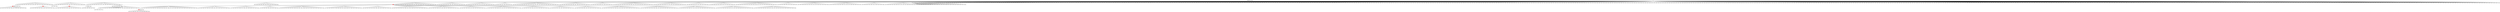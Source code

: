 digraph g {
	"50" -> "51";
	"51" [color=indianred1, style=filled, label="45"];
	"49" -> "50";
	"50" [label="20"];
	"47" -> "48";
	"48" [color=indianred1, style=filled, label="5"];
	"46" -> "47";
	"47" [label="16"];
	"35" -> "36";
	"36" [color=indianred1, style=filled, label="47"];
	"35" -> "37";
	"37" [label="41"];
	"34" -> "35";
	"35" [label="9"];
	"27" -> "28";
	"28" [label="13"];
	"15" -> "16";
	"16" [label="17"];
	"10" -> "11";
	"11" [color=indianred1, style=filled, label="50"];
	"9" -> "10";
	"10" [label="23"];
	"2" -> "3";
	"3" [label="6"];
	"2" -> "4";
	"4" [label="48"];
	"2" -> "5";
	"5" [label="22"];
	"2" -> "6";
	"6" [label="49"];
	"2" -> "7";
	"7" [label="18"];
	"2" -> "8";
	"8" [label="26"];
	"2" -> "9";
	"9" [label="50"];
	"2" -> "12";
	"12" [label="36"];
	"2" -> "13";
	"13" [label="4"];
	"2" -> "14";
	"14" [label="34"];
	"2" -> "15";
	"15" [label="27"];
	"2" -> "17";
	"17" [label="42"];
	"2" -> "18";
	"18" [label="10"];
	"2" -> "19";
	"19" [label="44"];
	"2" -> "20";
	"20" [label="7"];
	"2" -> "21";
	"21" [label="2"];
	"2" -> "22";
	"22" [label="39"];
	"2" -> "23";
	"23" [label="1"];
	"2" -> "24";
	"24" [label="3"];
	"2" -> "25";
	"25" [label="32"];
	"1" -> "2";
	"2" [color=indianred1, style=filled, label="46"];
	"0" -> "1";
	"1" [label="46"];
	"0" -> "26";
	"26" [label="33"];
	"0" -> "27";
	"27" [label="8"];
	"0" -> "29";
	"29" [label="14"];
	"0" -> "30";
	"30" [label="24"];
	"0" -> "31";
	"31" [label="25"];
	"0" -> "32";
	"32" [label="35"];
	"0" -> "33";
	"33" [label="29"];
	"0" -> "34";
	"34" [label="47"];
	"0" -> "38";
	"38" [label="38"];
	"0" -> "39";
	"39" [label="31"];
	"0" -> "40";
	"40" [label="21"];
	"0" -> "41";
	"41" [label="40"];
	"0" -> "42";
	"42" [label="15"];
	"0" -> "43";
	"43" [label="11"];
	"0" -> "44";
	"44" [label="43"];
	"0" -> "45";
	"45" [label="19"];
	"0" -> "46";
	"46" [label="5"];
	"0" -> "49";
	"49" [label="45"];
	"0" -> "52";
	"52" [label="28"];
	"0" -> "53";
	"53" [label="30"];
	"0" -> "54";
	"54" [label="37"];
	"0" -> "55";
	"55" [label="12"];
	"0" [label="germline"];
	"0" -> "cell1";
	"cell1" [shape=box];
	"9" -> "cell2";
	"cell2" [shape=box];
	"5" -> "cell3";
	"cell3" [shape=box];
	"0" -> "cell4";
	"cell4" [shape=box];
	"0" -> "cell5";
	"cell5" [shape=box];
	"0" -> "cell6";
	"cell6" [shape=box];
	"1" -> "cell7";
	"cell7" [shape=box];
	"0" -> "cell8";
	"cell8" [shape=box];
	"0" -> "cell9";
	"cell9" [shape=box];
	"30" -> "cell10";
	"cell10" [shape=box];
	"0" -> "cell11";
	"cell11" [shape=box];
	"43" -> "cell12";
	"cell12" [shape=box];
	"0" -> "cell13";
	"cell13" [shape=box];
	"17" -> "cell14";
	"cell14" [shape=box];
	"0" -> "cell15";
	"cell15" [shape=box];
	"0" -> "cell16";
	"cell16" [shape=box];
	"7" -> "cell17";
	"cell17" [shape=box];
	"0" -> "cell18";
	"cell18" [shape=box];
	"0" -> "cell19";
	"cell19" [shape=box];
	"31" -> "cell20";
	"cell20" [shape=box];
	"23" -> "cell21";
	"cell21" [shape=box];
	"18" -> "cell22";
	"cell22" [shape=box];
	"26" -> "cell23";
	"cell23" [shape=box];
	"0" -> "cell24";
	"cell24" [shape=box];
	"0" -> "cell25";
	"cell25" [shape=box];
	"0" -> "cell26";
	"cell26" [shape=box];
	"0" -> "cell27";
	"cell27" [shape=box];
	"0" -> "cell28";
	"cell28" [shape=box];
	"21" -> "cell29";
	"cell29" [shape=box];
	"18" -> "cell30";
	"cell30" [shape=box];
	"0" -> "cell31";
	"cell31" [shape=box];
	"0" -> "cell32";
	"cell32" [shape=box];
	"0" -> "cell33";
	"cell33" [shape=box];
	"43" -> "cell34";
	"cell34" [shape=box];
	"0" -> "cell35";
	"cell35" [shape=box];
	"0" -> "cell36";
	"cell36" [shape=box];
	"0" -> "cell37";
	"cell37" [shape=box];
	"14" -> "cell38";
	"cell38" [shape=box];
	"0" -> "cell39";
	"cell39" [shape=box];
	"0" -> "cell40";
	"cell40" [shape=box];
	"0" -> "cell41";
	"cell41" [shape=box];
	"0" -> "cell42";
	"cell42" [shape=box];
	"47" -> "cell43";
	"cell43" [shape=box];
	"0" -> "cell44";
	"cell44" [shape=box];
	"25" -> "cell45";
	"cell45" [shape=box];
	"0" -> "cell46";
	"cell46" [shape=box];
	"0" -> "cell47";
	"cell47" [shape=box];
	"0" -> "cell48";
	"cell48" [shape=box];
	"0" -> "cell49";
	"cell49" [shape=box];
	"23" -> "cell50";
	"cell50" [shape=box];
	"0" -> "cell51";
	"cell51" [shape=box];
	"18" -> "cell52";
	"cell52" [shape=box];
	"42" -> "cell53";
	"cell53" [shape=box];
	"19" -> "cell54";
	"cell54" [shape=box];
	"5" -> "cell55";
	"cell55" [shape=box];
	"0" -> "cell56";
	"cell56" [shape=box];
	"0" -> "cell57";
	"cell57" [shape=box];
	"0" -> "cell58";
	"cell58" [shape=box];
	"39" -> "cell59";
	"cell59" [shape=box];
	"6" -> "cell60";
	"cell60" [shape=box];
	"7" -> "cell61";
	"cell61" [shape=box];
	"0" -> "cell62";
	"cell62" [shape=box];
	"40" -> "cell63";
	"cell63" [shape=box];
	"45" -> "cell64";
	"cell64" [shape=box];
	"23" -> "cell65";
	"cell65" [shape=box];
	"12" -> "cell66";
	"cell66" [shape=box];
	"11" -> "cell67";
	"cell67" [shape=box];
	"49" -> "cell68";
	"cell68" [shape=box];
	"1" -> "cell69";
	"cell69" [shape=box];
	"0" -> "cell70";
	"cell70" [shape=box];
	"0" -> "cell71";
	"cell71" [shape=box];
	"45" -> "cell72";
	"cell72" [shape=box];
	"0" -> "cell73";
	"cell73" [shape=box];
	"9" -> "cell74";
	"cell74" [shape=box];
	"0" -> "cell75";
	"cell75" [shape=box];
	"18" -> "cell76";
	"cell76" [shape=box];
	"0" -> "cell77";
	"cell77" [shape=box];
	"26" -> "cell78";
	"cell78" [shape=box];
	"0" -> "cell79";
	"cell79" [shape=box];
	"0" -> "cell80";
	"cell80" [shape=box];
	"34" -> "cell81";
	"cell81" [shape=box];
	"0" -> "cell82";
	"cell82" [shape=box];
	"0" -> "cell83";
	"cell83" [shape=box];
	"22" -> "cell84";
	"cell84" [shape=box];
	"6" -> "cell85";
	"cell85" [shape=box];
	"13" -> "cell86";
	"cell86" [shape=box];
	"38" -> "cell87";
	"cell87" [shape=box];
	"0" -> "cell88";
	"cell88" [shape=box];
	"0" -> "cell89";
	"cell89" [shape=box];
	"12" -> "cell90";
	"cell90" [shape=box];
	"0" -> "cell91";
	"cell91" [shape=box];
	"0" -> "cell92";
	"cell92" [shape=box];
	"0" -> "cell93";
	"cell93" [shape=box];
	"42" -> "cell94";
	"cell94" [shape=box];
	"51" -> "cell95";
	"cell95" [shape=box];
	"0" -> "cell96";
	"cell96" [shape=box];
	"45" -> "cell97";
	"cell97" [shape=box];
	"0" -> "cell98";
	"cell98" [shape=box];
	"8" -> "cell99";
	"cell99" [shape=box];
	"24" -> "cell100";
	"cell100" [shape=box];
	"0" -> "cell101";
	"cell101" [shape=box];
	"0" -> "cell102";
	"cell102" [shape=box];
	"0" -> "cell103";
	"cell103" [shape=box];
	"0" -> "cell104";
	"cell104" [shape=box];
	"15" -> "cell105";
	"cell105" [shape=box];
	"0" -> "cell106";
	"cell106" [shape=box];
	"0" -> "cell107";
	"cell107" [shape=box];
	"19" -> "cell108";
	"cell108" [shape=box];
	"0" -> "cell109";
	"cell109" [shape=box];
	"33" -> "cell110";
	"cell110" [shape=box];
	"0" -> "cell111";
	"cell111" [shape=box];
	"0" -> "cell112";
	"cell112" [shape=box];
	"0" -> "cell113";
	"cell113" [shape=box];
	"22" -> "cell114";
	"cell114" [shape=box];
	"0" -> "cell115";
	"cell115" [shape=box];
	"19" -> "cell116";
	"cell116" [shape=box];
	"45" -> "cell117";
	"cell117" [shape=box];
	"0" -> "cell118";
	"cell118" [shape=box];
	"0" -> "cell119";
	"cell119" [shape=box];
	"27" -> "cell120";
	"cell120" [shape=box];
	"4" -> "cell121";
	"cell121" [shape=box];
	"0" -> "cell122";
	"cell122" [shape=box];
	"54" -> "cell123";
	"cell123" [shape=box];
	"31" -> "cell124";
	"cell124" [shape=box];
	"24" -> "cell125";
	"cell125" [shape=box];
	"45" -> "cell126";
	"cell126" [shape=box];
	"1" -> "cell127";
	"cell127" [shape=box];
	"31" -> "cell128";
	"cell128" [shape=box];
	"31" -> "cell129";
	"cell129" [shape=box];
	"39" -> "cell130";
	"cell130" [shape=box];
	"36" -> "cell131";
	"cell131" [shape=box];
	"0" -> "cell132";
	"cell132" [shape=box];
	"0" -> "cell133";
	"cell133" [shape=box];
	"0" -> "cell134";
	"cell134" [shape=box];
	"0" -> "cell135";
	"cell135" [shape=box];
	"1" -> "cell136";
	"cell136" [shape=box];
	"0" -> "cell137";
	"cell137" [shape=box];
	"42" -> "cell138";
	"cell138" [shape=box];
	"0" -> "cell139";
	"cell139" [shape=box];
	"12" -> "cell140";
	"cell140" [shape=box];
	"0" -> "cell141";
	"cell141" [shape=box];
	"0" -> "cell142";
	"cell142" [shape=box];
	"26" -> "cell143";
	"cell143" [shape=box];
	"0" -> "cell144";
	"cell144" [shape=box];
	"0" -> "cell145";
	"cell145" [shape=box];
	"0" -> "cell146";
	"cell146" [shape=box];
	"0" -> "cell147";
	"cell147" [shape=box];
	"0" -> "cell148";
	"cell148" [shape=box];
	"8" -> "cell149";
	"cell149" [shape=box];
	"21" -> "cell150";
	"cell150" [shape=box];
	"42" -> "cell151";
	"cell151" [shape=box];
	"0" -> "cell152";
	"cell152" [shape=box];
	"6" -> "cell153";
	"cell153" [shape=box];
	"33" -> "cell154";
	"cell154" [shape=box];
	"9" -> "cell155";
	"cell155" [shape=box];
	"22" -> "cell156";
	"cell156" [shape=box];
	"1" -> "cell157";
	"cell157" [shape=box];
	"27" -> "cell158";
	"cell158" [shape=box];
	"0" -> "cell159";
	"cell159" [shape=box];
	"18" -> "cell160";
	"cell160" [shape=box];
	"13" -> "cell161";
	"cell161" [shape=box];
	"0" -> "cell162";
	"cell162" [shape=box];
	"0" -> "cell163";
	"cell163" [shape=box];
	"0" -> "cell164";
	"cell164" [shape=box];
	"0" -> "cell165";
	"cell165" [shape=box];
	"0" -> "cell166";
	"cell166" [shape=box];
	"53" -> "cell167";
	"cell167" [shape=box];
	"54" -> "cell168";
	"cell168" [shape=box];
	"12" -> "cell169";
	"cell169" [shape=box];
	"0" -> "cell170";
	"cell170" [shape=box];
	"11" -> "cell171";
	"cell171" [shape=box];
	"0" -> "cell172";
	"cell172" [shape=box];
	"0" -> "cell173";
	"cell173" [shape=box];
	"0" -> "cell174";
	"cell174" [shape=box];
	"0" -> "cell175";
	"cell175" [shape=box];
	"24" -> "cell176";
	"cell176" [shape=box];
	"0" -> "cell177";
	"cell177" [shape=box];
	"41" -> "cell178";
	"cell178" [shape=box];
	"0" -> "cell179";
	"cell179" [shape=box];
	"0" -> "cell180";
	"cell180" [shape=box];
	"0" -> "cell181";
	"cell181" [shape=box];
	"42" -> "cell182";
	"cell182" [shape=box];
	"0" -> "cell183";
	"cell183" [shape=box];
	"54" -> "cell184";
	"cell184" [shape=box];
	"0" -> "cell185";
	"cell185" [shape=box];
	"0" -> "cell186";
	"cell186" [shape=box];
	"0" -> "cell187";
	"cell187" [shape=box];
	"0" -> "cell188";
	"cell188" [shape=box];
	"0" -> "cell189";
	"cell189" [shape=box];
	"4" -> "cell190";
	"cell190" [shape=box];
	"0" -> "cell191";
	"cell191" [shape=box];
	"9" -> "cell192";
	"cell192" [shape=box];
	"0" -> "cell193";
	"cell193" [shape=box];
	"4" -> "cell194";
	"cell194" [shape=box];
	"0" -> "cell195";
	"cell195" [shape=box];
	"51" -> "cell196";
	"cell196" [shape=box];
	"0" -> "cell197";
	"cell197" [shape=box];
	"17" -> "cell198";
	"cell198" [shape=box];
	"0" -> "cell199";
	"cell199" [shape=box];
	"0" -> "cell200";
	"cell200" [shape=box];
	"44" -> "cell201";
	"cell201" [shape=box];
	"0" -> "cell202";
	"cell202" [shape=box];
	"15" -> "cell203";
	"cell203" [shape=box];
	"0" -> "cell204";
	"cell204" [shape=box];
	"0" -> "cell205";
	"cell205" [shape=box];
	"24" -> "cell206";
	"cell206" [shape=box];
	"0" -> "cell207";
	"cell207" [shape=box];
	"0" -> "cell208";
	"cell208" [shape=box];
	"0" -> "cell209";
	"cell209" [shape=box];
	"0" -> "cell210";
	"cell210" [shape=box];
	"0" -> "cell211";
	"cell211" [shape=box];
	"21" -> "cell212";
	"cell212" [shape=box];
	"0" -> "cell213";
	"cell213" [shape=box];
	"8" -> "cell214";
	"cell214" [shape=box];
	"0" -> "cell215";
	"cell215" [shape=box];
	"51" -> "cell216";
	"cell216" [shape=box];
	"55" -> "cell217";
	"cell217" [shape=box];
	"21" -> "cell218";
	"cell218" [shape=box];
	"0" -> "cell219";
	"cell219" [shape=box];
	"9" -> "cell220";
	"cell220" [shape=box];
	"25" -> "cell221";
	"cell221" [shape=box];
	"0" -> "cell222";
	"cell222" [shape=box];
	"0" -> "cell223";
	"cell223" [shape=box];
	"0" -> "cell224";
	"cell224" [shape=box];
	"16" -> "cell225";
	"cell225" [shape=box];
	"0" -> "cell226";
	"cell226" [shape=box];
	"42" -> "cell227";
	"cell227" [shape=box];
	"12" -> "cell228";
	"cell228" [shape=box];
	"24" -> "cell229";
	"cell229" [shape=box];
	"17" -> "cell230";
	"cell230" [shape=box];
	"0" -> "cell231";
	"cell231" [shape=box];
	"54" -> "cell232";
	"cell232" [shape=box];
	"36" -> "cell233";
	"cell233" [shape=box];
	"0" -> "cell234";
	"cell234" [shape=box];
	"34" -> "cell235";
	"cell235" [shape=box];
	"9" -> "cell236";
	"cell236" [shape=box];
	"0" -> "cell237";
	"cell237" [shape=box];
	"0" -> "cell238";
	"cell238" [shape=box];
	"0" -> "cell239";
	"cell239" [shape=box];
	"0" -> "cell240";
	"cell240" [shape=box];
	"12" -> "cell241";
	"cell241" [shape=box];
	"0" -> "cell242";
	"cell242" [shape=box];
	"34" -> "cell243";
	"cell243" [shape=box];
	"19" -> "cell244";
	"cell244" [shape=box];
	"51" -> "cell245";
	"cell245" [shape=box];
	"21" -> "cell246";
	"cell246" [shape=box];
	"9" -> "cell247";
	"cell247" [shape=box];
	"0" -> "cell248";
	"cell248" [shape=box];
	"0" -> "cell249";
	"cell249" [shape=box];
	"26" -> "cell250";
	"cell250" [shape=box];
	"7" -> "cell251";
	"cell251" [shape=box];
	"34" -> "cell252";
	"cell252" [shape=box];
	"0" -> "cell253";
	"cell253" [shape=box];
	"0" -> "cell254";
	"cell254" [shape=box];
	"31" -> "cell255";
	"cell255" [shape=box];
	"0" -> "cell256";
	"cell256" [shape=box];
	"28" -> "cell257";
	"cell257" [shape=box];
	"7" -> "cell258";
	"cell258" [shape=box];
	"0" -> "cell259";
	"cell259" [shape=box];
	"24" -> "cell260";
	"cell260" [shape=box];
	"0" -> "cell261";
	"cell261" [shape=box];
	"0" -> "cell262";
	"cell262" [shape=box];
	"31" -> "cell263";
	"cell263" [shape=box];
	"0" -> "cell264";
	"cell264" [shape=box];
	"0" -> "cell265";
	"cell265" [shape=box];
	"0" -> "cell266";
	"cell266" [shape=box];
	"55" -> "cell267";
	"cell267" [shape=box];
	"38" -> "cell268";
	"cell268" [shape=box];
	"0" -> "cell269";
	"cell269" [shape=box];
	"0" -> "cell270";
	"cell270" [shape=box];
	"17" -> "cell271";
	"cell271" [shape=box];
	"4" -> "cell272";
	"cell272" [shape=box];
	"0" -> "cell273";
	"cell273" [shape=box];
	"0" -> "cell274";
	"cell274" [shape=box];
	"8" -> "cell275";
	"cell275" [shape=box];
	"0" -> "cell276";
	"cell276" [shape=box];
	"7" -> "cell277";
	"cell277" [shape=box];
	"38" -> "cell278";
	"cell278" [shape=box];
	"0" -> "cell279";
	"cell279" [shape=box];
	"0" -> "cell280";
	"cell280" [shape=box];
	"0" -> "cell281";
	"cell281" [shape=box];
	"0" -> "cell282";
	"cell282" [shape=box];
	"0" -> "cell283";
	"cell283" [shape=box];
	"29" -> "cell284";
	"cell284" [shape=box];
	"40" -> "cell285";
	"cell285" [shape=box];
	"0" -> "cell286";
	"cell286" [shape=box];
	"0" -> "cell287";
	"cell287" [shape=box];
	"48" -> "cell288";
	"cell288" [shape=box];
	"0" -> "cell289";
	"cell289" [shape=box];
	"0" -> "cell290";
	"cell290" [shape=box];
	"0" -> "cell291";
	"cell291" [shape=box];
	"19" -> "cell292";
	"cell292" [shape=box];
	"0" -> "cell293";
	"cell293" [shape=box];
	"0" -> "cell294";
	"cell294" [shape=box];
	"15" -> "cell295";
	"cell295" [shape=box];
	"0" -> "cell296";
	"cell296" [shape=box];
	"38" -> "cell297";
	"cell297" [shape=box];
	"7" -> "cell298";
	"cell298" [shape=box];
	"0" -> "cell299";
	"cell299" [shape=box];
	"53" -> "cell300";
	"cell300" [shape=box];
	"36" -> "cell301";
	"cell301" [shape=box];
	"35" -> "cell302";
	"cell302" [shape=box];
	"0" -> "cell303";
	"cell303" [shape=box];
	"39" -> "cell304";
	"cell304" [shape=box];
	"0" -> "cell305";
	"cell305" [shape=box];
	"0" -> "cell306";
	"cell306" [shape=box];
	"3" -> "cell307";
	"cell307" [shape=box];
	"0" -> "cell308";
	"cell308" [shape=box];
	"0" -> "cell309";
	"cell309" [shape=box];
	"0" -> "cell310";
	"cell310" [shape=box];
	"0" -> "cell311";
	"cell311" [shape=box];
	"0" -> "cell312";
	"cell312" [shape=box];
	"14" -> "cell313";
	"cell313" [shape=box];
	"15" -> "cell314";
	"cell314" [shape=box];
	"0" -> "cell315";
	"cell315" [shape=box];
	"43" -> "cell316";
	"cell316" [shape=box];
	"14" -> "cell317";
	"cell317" [shape=box];
	"0" -> "cell318";
	"cell318" [shape=box];
	"0" -> "cell319";
	"cell319" [shape=box];
	"38" -> "cell320";
	"cell320" [shape=box];
	"23" -> "cell321";
	"cell321" [shape=box];
	"0" -> "cell322";
	"cell322" [shape=box];
	"0" -> "cell323";
	"cell323" [shape=box];
	"30" -> "cell324";
	"cell324" [shape=box];
	"0" -> "cell325";
	"cell325" [shape=box];
	"0" -> "cell326";
	"cell326" [shape=box];
	"0" -> "cell327";
	"cell327" [shape=box];
	"0" -> "cell328";
	"cell328" [shape=box];
	"0" -> "cell329";
	"cell329" [shape=box];
	"0" -> "cell330";
	"cell330" [shape=box];
	"34" -> "cell331";
	"cell331" [shape=box];
	"0" -> "cell332";
	"cell332" [shape=box];
	"3" -> "cell333";
	"cell333" [shape=box];
	"0" -> "cell334";
	"cell334" [shape=box];
	"0" -> "cell335";
	"cell335" [shape=box];
	"1" -> "cell336";
	"cell336" [shape=box];
	"13" -> "cell337";
	"cell337" [shape=box];
	"0" -> "cell338";
	"cell338" [shape=box];
	"0" -> "cell339";
	"cell339" [shape=box];
	"0" -> "cell340";
	"cell340" [shape=box];
	"0" -> "cell341";
	"cell341" [shape=box];
	"0" -> "cell342";
	"cell342" [shape=box];
	"53" -> "cell343";
	"cell343" [shape=box];
	"0" -> "cell344";
	"cell344" [shape=box];
	"49" -> "cell345";
	"cell345" [shape=box];
	"0" -> "cell346";
	"cell346" [shape=box];
	"53" -> "cell347";
	"cell347" [shape=box];
	"0" -> "cell348";
	"cell348" [shape=box];
	"0" -> "cell349";
	"cell349" [shape=box];
	"0" -> "cell350";
	"cell350" [shape=box];
	"31" -> "cell351";
	"cell351" [shape=box];
	"0" -> "cell352";
	"cell352" [shape=box];
	"0" -> "cell353";
	"cell353" [shape=box];
	"0" -> "cell354";
	"cell354" [shape=box];
	"11" -> "cell355";
	"cell355" [shape=box];
	"9" -> "cell356";
	"cell356" [shape=box];
	"0" -> "cell357";
	"cell357" [shape=box];
	"0" -> "cell358";
	"cell358" [shape=box];
	"0" -> "cell359";
	"cell359" [shape=box];
	"25" -> "cell360";
	"cell360" [shape=box];
	"14" -> "cell361";
	"cell361" [shape=box];
	"0" -> "cell362";
	"cell362" [shape=box];
	"37" -> "cell363";
	"cell363" [shape=box];
	"49" -> "cell364";
	"cell364" [shape=box];
	"0" -> "cell365";
	"cell365" [shape=box];
	"29" -> "cell366";
	"cell366" [shape=box];
	"32" -> "cell367";
	"cell367" [shape=box];
	"7" -> "cell368";
	"cell368" [shape=box];
	"41" -> "cell369";
	"cell369" [shape=box];
	"28" -> "cell370";
	"cell370" [shape=box];
	"34" -> "cell371";
	"cell371" [shape=box];
	"6" -> "cell372";
	"cell372" [shape=box];
	"0" -> "cell373";
	"cell373" [shape=box];
	"0" -> "cell374";
	"cell374" [shape=box];
	"0" -> "cell375";
	"cell375" [shape=box];
	"0" -> "cell376";
	"cell376" [shape=box];
	"34" -> "cell377";
	"cell377" [shape=box];
	"48" -> "cell378";
	"cell378" [shape=box];
	"0" -> "cell379";
	"cell379" [shape=box];
	"41" -> "cell380";
	"cell380" [shape=box];
	"38" -> "cell381";
	"cell381" [shape=box];
	"0" -> "cell382";
	"cell382" [shape=box];
	"0" -> "cell383";
	"cell383" [shape=box];
	"0" -> "cell384";
	"cell384" [shape=box];
	"18" -> "cell385";
	"cell385" [shape=box];
	"0" -> "cell386";
	"cell386" [shape=box];
	"0" -> "cell387";
	"cell387" [shape=box];
	"0" -> "cell388";
	"cell388" [shape=box];
	"0" -> "cell389";
	"cell389" [shape=box];
	"0" -> "cell390";
	"cell390" [shape=box];
	"44" -> "cell391";
	"cell391" [shape=box];
	"0" -> "cell392";
	"cell392" [shape=box];
	"37" -> "cell393";
	"cell393" [shape=box];
	"0" -> "cell394";
	"cell394" [shape=box];
	"0" -> "cell395";
	"cell395" [shape=box];
	"0" -> "cell396";
	"cell396" [shape=box];
	"0" -> "cell397";
	"cell397" [shape=box];
	"0" -> "cell398";
	"cell398" [shape=box];
	"40" -> "cell399";
	"cell399" [shape=box];
	"7" -> "cell400";
	"cell400" [shape=box];
	"0" -> "cell401";
	"cell401" [shape=box];
	"0" -> "cell402";
	"cell402" [shape=box];
	"20" -> "cell403";
	"cell403" [shape=box];
	"0" -> "cell404";
	"cell404" [shape=box];
	"0" -> "cell405";
	"cell405" [shape=box];
	"0" -> "cell406";
	"cell406" [shape=box];
	"0" -> "cell407";
	"cell407" [shape=box];
	"15" -> "cell408";
	"cell408" [shape=box];
	"48" -> "cell409";
	"cell409" [shape=box];
	"0" -> "cell410";
	"cell410" [shape=box];
	"0" -> "cell411";
	"cell411" [shape=box];
	"15" -> "cell412";
	"cell412" [shape=box];
	"0" -> "cell413";
	"cell413" [shape=box];
	"13" -> "cell414";
	"cell414" [shape=box];
	"52" -> "cell415";
	"cell415" [shape=box];
	"18" -> "cell416";
	"cell416" [shape=box];
	"0" -> "cell417";
	"cell417" [shape=box];
	"0" -> "cell418";
	"cell418" [shape=box];
	"7" -> "cell419";
	"cell419" [shape=box];
	"0" -> "cell420";
	"cell420" [shape=box];
	"0" -> "cell421";
	"cell421" [shape=box];
	"29" -> "cell422";
	"cell422" [shape=box];
	"0" -> "cell423";
	"cell423" [shape=box];
	"42" -> "cell424";
	"cell424" [shape=box];
	"28" -> "cell425";
	"cell425" [shape=box];
	"0" -> "cell426";
	"cell426" [shape=box];
	"0" -> "cell427";
	"cell427" [shape=box];
	"34" -> "cell428";
	"cell428" [shape=box];
	"0" -> "cell429";
	"cell429" [shape=box];
	"20" -> "cell430";
	"cell430" [shape=box];
	"0" -> "cell431";
	"cell431" [shape=box];
	"1" -> "cell432";
	"cell432" [shape=box];
	"0" -> "cell433";
	"cell433" [shape=box];
	"0" -> "cell434";
	"cell434" [shape=box];
	"0" -> "cell435";
	"cell435" [shape=box];
	"9" -> "cell436";
	"cell436" [shape=box];
	"0" -> "cell437";
	"cell437" [shape=box];
	"26" -> "cell438";
	"cell438" [shape=box];
	"0" -> "cell439";
	"cell439" [shape=box];
	"0" -> "cell440";
	"cell440" [shape=box];
	"41" -> "cell441";
	"cell441" [shape=box];
	"0" -> "cell442";
	"cell442" [shape=box];
	"0" -> "cell443";
	"cell443" [shape=box];
	"0" -> "cell444";
	"cell444" [shape=box];
	"29" -> "cell445";
	"cell445" [shape=box];
	"47" -> "cell446";
	"cell446" [shape=box];
	"0" -> "cell447";
	"cell447" [shape=box];
	"0" -> "cell448";
	"cell448" [shape=box];
	"24" -> "cell449";
	"cell449" [shape=box];
	"32" -> "cell450";
	"cell450" [shape=box];
	"46" -> "cell451";
	"cell451" [shape=box];
	"0" -> "cell452";
	"cell452" [shape=box];
	"0" -> "cell453";
	"cell453" [shape=box];
	"0" -> "cell454";
	"cell454" [shape=box];
	"9" -> "cell455";
	"cell455" [shape=box];
	"30" -> "cell456";
	"cell456" [shape=box];
	"8" -> "cell457";
	"cell457" [shape=box];
	"0" -> "cell458";
	"cell458" [shape=box];
	"0" -> "cell459";
	"cell459" [shape=box];
	"0" -> "cell460";
	"cell460" [shape=box];
	"0" -> "cell461";
	"cell461" [shape=box];
	"42" -> "cell462";
	"cell462" [shape=box];
	"50" -> "cell463";
	"cell463" [shape=box];
	"20" -> "cell464";
	"cell464" [shape=box];
	"37" -> "cell465";
	"cell465" [shape=box];
	"36" -> "cell466";
	"cell466" [shape=box];
	"0" -> "cell467";
	"cell467" [shape=box];
	"0" -> "cell468";
	"cell468" [shape=box];
	"38" -> "cell469";
	"cell469" [shape=box];
	"0" -> "cell470";
	"cell470" [shape=box];
	"21" -> "cell471";
	"cell471" [shape=box];
	"0" -> "cell472";
	"cell472" [shape=box];
	"28" -> "cell473";
	"cell473" [shape=box];
	"33" -> "cell474";
	"cell474" [shape=box];
	"0" -> "cell475";
	"cell475" [shape=box];
	"0" -> "cell476";
	"cell476" [shape=box];
	"0" -> "cell477";
	"cell477" [shape=box];
	"36" -> "cell478";
	"cell478" [shape=box];
	"0" -> "cell479";
	"cell479" [shape=box];
	"0" -> "cell480";
	"cell480" [shape=box];
	"26" -> "cell481";
	"cell481" [shape=box];
	"0" -> "cell482";
	"cell482" [shape=box];
	"0" -> "cell483";
	"cell483" [shape=box];
	"31" -> "cell484";
	"cell484" [shape=box];
	"21" -> "cell485";
	"cell485" [shape=box];
	"0" -> "cell486";
	"cell486" [shape=box];
	"0" -> "cell487";
	"cell487" [shape=box];
	"0" -> "cell488";
	"cell488" [shape=box];
	"5" -> "cell489";
	"cell489" [shape=box];
	"0" -> "cell490";
	"cell490" [shape=box];
	"0" -> "cell491";
	"cell491" [shape=box];
	"0" -> "cell492";
	"cell492" [shape=box];
	"0" -> "cell493";
	"cell493" [shape=box];
	"15" -> "cell494";
	"cell494" [shape=box];
	"31" -> "cell495";
	"cell495" [shape=box];
	"0" -> "cell496";
	"cell496" [shape=box];
	"0" -> "cell497";
	"cell497" [shape=box];
	"9" -> "cell498";
	"cell498" [shape=box];
	"31" -> "cell499";
	"cell499" [shape=box];
	"10" -> "cell500";
	"cell500" [shape=box];
	"53" -> "cell501";
	"cell501" [shape=box];
	"37" -> "cell502";
	"cell502" [shape=box];
	"0" -> "cell503";
	"cell503" [shape=box];
	"14" -> "cell504";
	"cell504" [shape=box];
	"0" -> "cell505";
	"cell505" [shape=box];
	"0" -> "cell506";
	"cell506" [shape=box];
	"19" -> "cell507";
	"cell507" [shape=box];
	"0" -> "cell508";
	"cell508" [shape=box];
	"0" -> "cell509";
	"cell509" [shape=box];
	"0" -> "cell510";
	"cell510" [shape=box];
	"0" -> "cell511";
	"cell511" [shape=box];
	"0" -> "cell512";
	"cell512" [shape=box];
	"0" -> "cell513";
	"cell513" [shape=box];
	"22" -> "cell514";
	"cell514" [shape=box];
	"0" -> "cell515";
	"cell515" [shape=box];
	"0" -> "cell516";
	"cell516" [shape=box];
	"0" -> "cell517";
	"cell517" [shape=box];
	"0" -> "cell518";
	"cell518" [shape=box];
	"36" -> "cell519";
	"cell519" [shape=box];
	"0" -> "cell520";
	"cell520" [shape=box];
	"0" -> "cell521";
	"cell521" [shape=box];
	"22" -> "cell522";
	"cell522" [shape=box];
	"0" -> "cell523";
	"cell523" [shape=box];
	"55" -> "cell524";
	"cell524" [shape=box];
	"0" -> "cell525";
	"cell525" [shape=box];
	"40" -> "cell526";
	"cell526" [shape=box];
	"0" -> "cell527";
	"cell527" [shape=box];
	"48" -> "cell528";
	"cell528" [shape=box];
	"25" -> "cell529";
	"cell529" [shape=box];
	"53" -> "cell530";
	"cell530" [shape=box];
	"0" -> "cell531";
	"cell531" [shape=box];
	"0" -> "cell532";
	"cell532" [shape=box];
	"4" -> "cell533";
	"cell533" [shape=box];
	"0" -> "cell534";
	"cell534" [shape=box];
	"12" -> "cell535";
	"cell535" [shape=box];
	"0" -> "cell536";
	"cell536" [shape=box];
	"0" -> "cell537";
	"cell537" [shape=box];
	"5" -> "cell538";
	"cell538" [shape=box];
	"25" -> "cell539";
	"cell539" [shape=box];
	"0" -> "cell540";
	"cell540" [shape=box];
	"0" -> "cell541";
	"cell541" [shape=box];
	"0" -> "cell542";
	"cell542" [shape=box];
	"0" -> "cell543";
	"cell543" [shape=box];
	"51" -> "cell544";
	"cell544" [shape=box];
	"27" -> "cell545";
	"cell545" [shape=box];
	"0" -> "cell546";
	"cell546" [shape=box];
	"0" -> "cell547";
	"cell547" [shape=box];
	"3" -> "cell548";
	"cell548" [shape=box];
	"0" -> "cell549";
	"cell549" [shape=box];
	"0" -> "cell550";
	"cell550" [shape=box];
	"32" -> "cell551";
	"cell551" [shape=box];
	"46" -> "cell552";
	"cell552" [shape=box];
	"1" -> "cell553";
	"cell553" [shape=box];
	"42" -> "cell554";
	"cell554" [shape=box];
	"0" -> "cell555";
	"cell555" [shape=box];
	"44" -> "cell556";
	"cell556" [shape=box];
	"49" -> "cell557";
	"cell557" [shape=box];
	"0" -> "cell558";
	"cell558" [shape=box];
	"38" -> "cell559";
	"cell559" [shape=box];
	"0" -> "cell560";
	"cell560" [shape=box];
	"8" -> "cell561";
	"cell561" [shape=box];
	"15" -> "cell562";
	"cell562" [shape=box];
	"0" -> "cell563";
	"cell563" [shape=box];
	"42" -> "cell564";
	"cell564" [shape=box];
	"0" -> "cell565";
	"cell565" [shape=box];
	"15" -> "cell566";
	"cell566" [shape=box];
	"25" -> "cell567";
	"cell567" [shape=box];
	"0" -> "cell568";
	"cell568" [shape=box];
	"25" -> "cell569";
	"cell569" [shape=box];
	"0" -> "cell570";
	"cell570" [shape=box];
	"9" -> "cell571";
	"cell571" [shape=box];
	"0" -> "cell572";
	"cell572" [shape=box];
	"0" -> "cell573";
	"cell573" [shape=box];
	"53" -> "cell574";
	"cell574" [shape=box];
	"0" -> "cell575";
	"cell575" [shape=box];
	"31" -> "cell576";
	"cell576" [shape=box];
	"15" -> "cell577";
	"cell577" [shape=box];
	"26" -> "cell578";
	"cell578" [shape=box];
	"14" -> "cell579";
	"cell579" [shape=box];
	"20" -> "cell580";
	"cell580" [shape=box];
	"39" -> "cell581";
	"cell581" [shape=box];
	"0" -> "cell582";
	"cell582" [shape=box];
	"0" -> "cell583";
	"cell583" [shape=box];
	"54" -> "cell584";
	"cell584" [shape=box];
	"51" -> "cell585";
	"cell585" [shape=box];
	"0" -> "cell586";
	"cell586" [shape=box];
	"0" -> "cell587";
	"cell587" [shape=box];
	"0" -> "cell588";
	"cell588" [shape=box];
	"46" -> "cell589";
	"cell589" [shape=box];
	"0" -> "cell590";
	"cell590" [shape=box];
	"22" -> "cell591";
	"cell591" [shape=box];
	"0" -> "cell592";
	"cell592" [shape=box];
	"0" -> "cell593";
	"cell593" [shape=box];
	"33" -> "cell594";
	"cell594" [shape=box];
	"32" -> "cell595";
	"cell595" [shape=box];
	"29" -> "cell596";
	"cell596" [shape=box];
	"0" -> "cell597";
	"cell597" [shape=box];
	"32" -> "cell598";
	"cell598" [shape=box];
	"0" -> "cell599";
	"cell599" [shape=box];
	"38" -> "cell600";
	"cell600" [shape=box];
	"0" -> "cell601";
	"cell601" [shape=box];
	"10" -> "cell602";
	"cell602" [shape=box];
	"13" -> "cell603";
	"cell603" [shape=box];
	"0" -> "cell604";
	"cell604" [shape=box];
	"39" -> "cell605";
	"cell605" [shape=box];
	"0" -> "cell606";
	"cell606" [shape=box];
	"0" -> "cell607";
	"cell607" [shape=box];
	"1" -> "cell608";
	"cell608" [shape=box];
	"36" -> "cell609";
	"cell609" [shape=box];
	"15" -> "cell610";
	"cell610" [shape=box];
	"42" -> "cell611";
	"cell611" [shape=box];
	"49" -> "cell612";
	"cell612" [shape=box];
	"45" -> "cell613";
	"cell613" [shape=box];
	"0" -> "cell614";
	"cell614" [shape=box];
	"17" -> "cell615";
	"cell615" [shape=box];
	"0" -> "cell616";
	"cell616" [shape=box];
	"0" -> "cell617";
	"cell617" [shape=box];
	"0" -> "cell618";
	"cell618" [shape=box];
	"52" -> "cell619";
	"cell619" [shape=box];
	"31" -> "cell620";
	"cell620" [shape=box];
	"11" -> "cell621";
	"cell621" [shape=box];
	"23" -> "cell622";
	"cell622" [shape=box];
	"25" -> "cell623";
	"cell623" [shape=box];
	"21" -> "cell624";
	"cell624" [shape=box];
	"7" -> "cell625";
	"cell625" [shape=box];
	"0" -> "cell626";
	"cell626" [shape=box];
	"0" -> "cell627";
	"cell627" [shape=box];
	"0" -> "cell628";
	"cell628" [shape=box];
	"15" -> "cell629";
	"cell629" [shape=box];
	"0" -> "cell630";
	"cell630" [shape=box];
	"0" -> "cell631";
	"cell631" [shape=box];
	"0" -> "cell632";
	"cell632" [shape=box];
	"11" -> "cell633";
	"cell633" [shape=box];
	"0" -> "cell634";
	"cell634" [shape=box];
	"9" -> "cell635";
	"cell635" [shape=box];
	"45" -> "cell636";
	"cell636" [shape=box];
	"27" -> "cell637";
	"cell637" [shape=box];
	"0" -> "cell638";
	"cell638" [shape=box];
	"32" -> "cell639";
	"cell639" [shape=box];
	"44" -> "cell640";
	"cell640" [shape=box];
	"0" -> "cell641";
	"cell641" [shape=box];
	"0" -> "cell642";
	"cell642" [shape=box];
	"48" -> "cell643";
	"cell643" [shape=box];
	"29" -> "cell644";
	"cell644" [shape=box];
	"25" -> "cell645";
	"cell645" [shape=box];
	"26" -> "cell646";
	"cell646" [shape=box];
	"31" -> "cell647";
	"cell647" [shape=box];
	"0" -> "cell648";
	"cell648" [shape=box];
	"0" -> "cell649";
	"cell649" [shape=box];
	"23" -> "cell650";
	"cell650" [shape=box];
	"0" -> "cell651";
	"cell651" [shape=box];
	"0" -> "cell652";
	"cell652" [shape=box];
	"0" -> "cell653";
	"cell653" [shape=box];
	"0" -> "cell654";
	"cell654" [shape=box];
	"0" -> "cell655";
	"cell655" [shape=box];
	"32" -> "cell656";
	"cell656" [shape=box];
	"32" -> "cell657";
	"cell657" [shape=box];
	"0" -> "cell658";
	"cell658" [shape=box];
	"0" -> "cell659";
	"cell659" [shape=box];
	"0" -> "cell660";
	"cell660" [shape=box];
	"0" -> "cell661";
	"cell661" [shape=box];
	"0" -> "cell662";
	"cell662" [shape=box];
	"0" -> "cell663";
	"cell663" [shape=box];
	"7" -> "cell664";
	"cell664" [shape=box];
	"31" -> "cell665";
	"cell665" [shape=box];
	"15" -> "cell666";
	"cell666" [shape=box];
	"27" -> "cell667";
	"cell667" [shape=box];
	"43" -> "cell668";
	"cell668" [shape=box];
	"0" -> "cell669";
	"cell669" [shape=box];
	"0" -> "cell670";
	"cell670" [shape=box];
	"51" -> "cell671";
	"cell671" [shape=box];
	"41" -> "cell672";
	"cell672" [shape=box];
	"0" -> "cell673";
	"cell673" [shape=box];
	"1" -> "cell674";
	"cell674" [shape=box];
	"0" -> "cell675";
	"cell675" [shape=box];
	"0" -> "cell676";
	"cell676" [shape=box];
	"42" -> "cell677";
	"cell677" [shape=box];
	"6" -> "cell678";
	"cell678" [shape=box];
	"0" -> "cell679";
	"cell679" [shape=box];
	"19" -> "cell680";
	"cell680" [shape=box];
	"14" -> "cell681";
	"cell681" [shape=box];
	"22" -> "cell682";
	"cell682" [shape=box];
	"41" -> "cell683";
	"cell683" [shape=box];
	"0" -> "cell684";
	"cell684" [shape=box];
	"55" -> "cell685";
	"cell685" [shape=box];
	"39" -> "cell686";
	"cell686" [shape=box];
	"49" -> "cell687";
	"cell687" [shape=box];
	"5" -> "cell688";
	"cell688" [shape=box];
	"32" -> "cell689";
	"cell689" [shape=box];
	"0" -> "cell690";
	"cell690" [shape=box];
	"0" -> "cell691";
	"cell691" [shape=box];
	"41" -> "cell692";
	"cell692" [shape=box];
	"17" -> "cell693";
	"cell693" [shape=box];
	"0" -> "cell694";
	"cell694" [shape=box];
	"0" -> "cell695";
	"cell695" [shape=box];
	"22" -> "cell696";
	"cell696" [shape=box];
	"0" -> "cell697";
	"cell697" [shape=box];
	"20" -> "cell698";
	"cell698" [shape=box];
	"54" -> "cell699";
	"cell699" [shape=box];
	"0" -> "cell700";
	"cell700" [shape=box];
	"44" -> "cell701";
	"cell701" [shape=box];
	"0" -> "cell702";
	"cell702" [shape=box];
	"20" -> "cell703";
	"cell703" [shape=box];
	"0" -> "cell704";
	"cell704" [shape=box];
	"44" -> "cell705";
	"cell705" [shape=box];
	"31" -> "cell706";
	"cell706" [shape=box];
	"24" -> "cell707";
	"cell707" [shape=box];
	"0" -> "cell708";
	"cell708" [shape=box];
	"24" -> "cell709";
	"cell709" [shape=box];
	"0" -> "cell710";
	"cell710" [shape=box];
	"0" -> "cell711";
	"cell711" [shape=box];
	"0" -> "cell712";
	"cell712" [shape=box];
	"39" -> "cell713";
	"cell713" [shape=box];
	"4" -> "cell714";
	"cell714" [shape=box];
	"45" -> "cell715";
	"cell715" [shape=box];
	"40" -> "cell716";
	"cell716" [shape=box];
	"7" -> "cell717";
	"cell717" [shape=box];
	"0" -> "cell718";
	"cell718" [shape=box];
	"37" -> "cell719";
	"cell719" [shape=box];
	"0" -> "cell720";
	"cell720" [shape=box];
	"0" -> "cell721";
	"cell721" [shape=box];
	"30" -> "cell722";
	"cell722" [shape=box];
	"0" -> "cell723";
	"cell723" [shape=box];
	"41" -> "cell724";
	"cell724" [shape=box];
	"44" -> "cell725";
	"cell725" [shape=box];
	"38" -> "cell726";
	"cell726" [shape=box];
	"23" -> "cell727";
	"cell727" [shape=box];
	"40" -> "cell728";
	"cell728" [shape=box];
	"22" -> "cell729";
	"cell729" [shape=box];
	"12" -> "cell730";
	"cell730" [shape=box];
	"0" -> "cell731";
	"cell731" [shape=box];
	"0" -> "cell732";
	"cell732" [shape=box];
	"0" -> "cell733";
	"cell733" [shape=box];
	"17" -> "cell734";
	"cell734" [shape=box];
	"46" -> "cell735";
	"cell735" [shape=box];
	"0" -> "cell736";
	"cell736" [shape=box];
	"0" -> "cell737";
	"cell737" [shape=box];
	"6" -> "cell738";
	"cell738" [shape=box];
	"14" -> "cell739";
	"cell739" [shape=box];
	"0" -> "cell740";
	"cell740" [shape=box];
	"0" -> "cell741";
	"cell741" [shape=box];
	"46" -> "cell742";
	"cell742" [shape=box];
	"44" -> "cell743";
	"cell743" [shape=box];
	"23" -> "cell744";
	"cell744" [shape=box];
	"13" -> "cell745";
	"cell745" [shape=box];
	"0" -> "cell746";
	"cell746" [shape=box];
	"0" -> "cell747";
	"cell747" [shape=box];
	"38" -> "cell748";
	"cell748" [shape=box];
	"0" -> "cell749";
	"cell749" [shape=box];
	"17" -> "cell750";
	"cell750" [shape=box];
	"36" -> "cell751";
	"cell751" [shape=box];
	"53" -> "cell752";
	"cell752" [shape=box];
	"29" -> "cell753";
	"cell753" [shape=box];
	"39" -> "cell754";
	"cell754" [shape=box];
	"14" -> "cell755";
	"cell755" [shape=box];
	"0" -> "cell756";
	"cell756" [shape=box];
	"3" -> "cell757";
	"cell757" [shape=box];
	"53" -> "cell758";
	"cell758" [shape=box];
	"23" -> "cell759";
	"cell759" [shape=box];
	"0" -> "cell760";
	"cell760" [shape=box];
	"53" -> "cell761";
	"cell761" [shape=box];
	"0" -> "cell762";
	"cell762" [shape=box];
	"45" -> "cell763";
	"cell763" [shape=box];
	"29" -> "cell764";
	"cell764" [shape=box];
	"0" -> "cell765";
	"cell765" [shape=box];
	"0" -> "cell766";
	"cell766" [shape=box];
	"44" -> "cell767";
	"cell767" [shape=box];
	"0" -> "cell768";
	"cell768" [shape=box];
	"36" -> "cell769";
	"cell769" [shape=box];
	"45" -> "cell770";
	"cell770" [shape=box];
	"0" -> "cell771";
	"cell771" [shape=box];
	"9" -> "cell772";
	"cell772" [shape=box];
	"17" -> "cell773";
	"cell773" [shape=box];
	"17" -> "cell774";
	"cell774" [shape=box];
	"0" -> "cell775";
	"cell775" [shape=box];
	"0" -> "cell776";
	"cell776" [shape=box];
	"0" -> "cell777";
	"cell777" [shape=box];
	"42" -> "cell778";
	"cell778" [shape=box];
	"0" -> "cell779";
	"cell779" [shape=box];
	"24" -> "cell780";
	"cell780" [shape=box];
	"0" -> "cell781";
	"cell781" [shape=box];
	"46" -> "cell782";
	"cell782" [shape=box];
	"0" -> "cell783";
	"cell783" [shape=box];
	"0" -> "cell784";
	"cell784" [shape=box];
	"41" -> "cell785";
	"cell785" [shape=box];
	"0" -> "cell786";
	"cell786" [shape=box];
	"0" -> "cell787";
	"cell787" [shape=box];
	"39" -> "cell788";
	"cell788" [shape=box];
	"38" -> "cell789";
	"cell789" [shape=box];
	"11" -> "cell790";
	"cell790" [shape=box];
	"20" -> "cell791";
	"cell791" [shape=box];
	"25" -> "cell792";
	"cell792" [shape=box];
	"38" -> "cell793";
	"cell793" [shape=box];
	"0" -> "cell794";
	"cell794" [shape=box];
	"0" -> "cell795";
	"cell795" [shape=box];
	"0" -> "cell796";
	"cell796" [shape=box];
	"9" -> "cell797";
	"cell797" [shape=box];
	"0" -> "cell798";
	"cell798" [shape=box];
	"25" -> "cell799";
	"cell799" [shape=box];
	"17" -> "cell800";
	"cell800" [shape=box];
	"25" -> "cell801";
	"cell801" [shape=box];
	"42" -> "cell802";
	"cell802" [shape=box];
	"45" -> "cell803";
	"cell803" [shape=box];
	"3" -> "cell804";
	"cell804" [shape=box];
	"0" -> "cell805";
	"cell805" [shape=box];
	"0" -> "cell806";
	"cell806" [shape=box];
	"0" -> "cell807";
	"cell807" [shape=box];
	"36" -> "cell808";
	"cell808" [shape=box];
	"13" -> "cell809";
	"cell809" [shape=box];
	"11" -> "cell810";
	"cell810" [shape=box];
	"18" -> "cell811";
	"cell811" [shape=box];
	"0" -> "cell812";
	"cell812" [shape=box];
	"0" -> "cell813";
	"cell813" [shape=box];
	"25" -> "cell814";
	"cell814" [shape=box];
	"39" -> "cell815";
	"cell815" [shape=box];
	"32" -> "cell816";
	"cell816" [shape=box];
	"0" -> "cell817";
	"cell817" [shape=box];
	"0" -> "cell818";
	"cell818" [shape=box];
	"0" -> "cell819";
	"cell819" [shape=box];
	"0" -> "cell820";
	"cell820" [shape=box];
	"6" -> "cell821";
	"cell821" [shape=box];
	"49" -> "cell822";
	"cell822" [shape=box];
	"0" -> "cell823";
	"cell823" [shape=box];
	"0" -> "cell824";
	"cell824" [shape=box];
	"4" -> "cell825";
	"cell825" [shape=box];
	"0" -> "cell826";
	"cell826" [shape=box];
	"23" -> "cell827";
	"cell827" [shape=box];
	"0" -> "cell828";
	"cell828" [shape=box];
	"30" -> "cell829";
	"cell829" [shape=box];
	"0" -> "cell830";
	"cell830" [shape=box];
	"1" -> "cell831";
	"cell831" [shape=box];
	"30" -> "cell832";
	"cell832" [shape=box];
	"0" -> "cell833";
	"cell833" [shape=box];
	"0" -> "cell834";
	"cell834" [shape=box];
	"9" -> "cell835";
	"cell835" [shape=box];
	"24" -> "cell836";
	"cell836" [shape=box];
	"38" -> "cell837";
	"cell837" [shape=box];
	"19" -> "cell838";
	"cell838" [shape=box];
	"0" -> "cell839";
	"cell839" [shape=box];
	"7" -> "cell840";
	"cell840" [shape=box];
	"0" -> "cell841";
	"cell841" [shape=box];
	"0" -> "cell842";
	"cell842" [shape=box];
	"5" -> "cell843";
	"cell843" [shape=box];
	"27" -> "cell844";
	"cell844" [shape=box];
	"0" -> "cell845";
	"cell845" [shape=box];
	"32" -> "cell846";
	"cell846" [shape=box];
	"17" -> "cell847";
	"cell847" [shape=box];
	"0" -> "cell848";
	"cell848" [shape=box];
	"22" -> "cell849";
	"cell849" [shape=box];
	"6" -> "cell850";
	"cell850" [shape=box];
	"40" -> "cell851";
	"cell851" [shape=box];
	"0" -> "cell852";
	"cell852" [shape=box];
	"0" -> "cell853";
	"cell853" [shape=box];
	"0" -> "cell854";
	"cell854" [shape=box];
	"0" -> "cell855";
	"cell855" [shape=box];
	"0" -> "cell856";
	"cell856" [shape=box];
	"0" -> "cell857";
	"cell857" [shape=box];
	"13" -> "cell858";
	"cell858" [shape=box];
	"42" -> "cell859";
	"cell859" [shape=box];
	"8" -> "cell860";
	"cell860" [shape=box];
	"29" -> "cell861";
	"cell861" [shape=box];
	"0" -> "cell862";
	"cell862" [shape=box];
	"43" -> "cell863";
	"cell863" [shape=box];
	"0" -> "cell864";
	"cell864" [shape=box];
	"0" -> "cell865";
	"cell865" [shape=box];
	"0" -> "cell866";
	"cell866" [shape=box];
	"5" -> "cell867";
	"cell867" [shape=box];
	"0" -> "cell868";
	"cell868" [shape=box];
	"0" -> "cell869";
	"cell869" [shape=box];
	"23" -> "cell870";
	"cell870" [shape=box];
	"13" -> "cell871";
	"cell871" [shape=box];
	"0" -> "cell872";
	"cell872" [shape=box];
	"0" -> "cell873";
	"cell873" [shape=box];
	"4" -> "cell874";
	"cell874" [shape=box];
	"0" -> "cell875";
	"cell875" [shape=box];
	"0" -> "cell876";
	"cell876" [shape=box];
	"54" -> "cell877";
	"cell877" [shape=box];
	"1" -> "cell878";
	"cell878" [shape=box];
	"21" -> "cell879";
	"cell879" [shape=box];
	"42" -> "cell880";
	"cell880" [shape=box];
	"31" -> "cell881";
	"cell881" [shape=box];
	"31" -> "cell882";
	"cell882" [shape=box];
	"24" -> "cell883";
	"cell883" [shape=box];
	"0" -> "cell884";
	"cell884" [shape=box];
	"13" -> "cell885";
	"cell885" [shape=box];
	"0" -> "cell886";
	"cell886" [shape=box];
	"0" -> "cell887";
	"cell887" [shape=box];
	"34" -> "cell888";
	"cell888" [shape=box];
	"0" -> "cell889";
	"cell889" [shape=box];
	"0" -> "cell890";
	"cell890" [shape=box];
	"0" -> "cell891";
	"cell891" [shape=box];
	"0" -> "cell892";
	"cell892" [shape=box];
	"0" -> "cell893";
	"cell893" [shape=box];
	"0" -> "cell894";
	"cell894" [shape=box];
	"33" -> "cell895";
	"cell895" [shape=box];
	"39" -> "cell896";
	"cell896" [shape=box];
	"0" -> "cell897";
	"cell897" [shape=box];
	"0" -> "cell898";
	"cell898" [shape=box];
	"0" -> "cell899";
	"cell899" [shape=box];
	"0" -> "cell900";
	"cell900" [shape=box];
	"32" -> "cell901";
	"cell901" [shape=box];
	"48" -> "cell902";
	"cell902" [shape=box];
	"0" -> "cell903";
	"cell903" [shape=box];
	"13" -> "cell904";
	"cell904" [shape=box];
	"0" -> "cell905";
	"cell905" [shape=box];
	"4" -> "cell906";
	"cell906" [shape=box];
	"0" -> "cell907";
	"cell907" [shape=box];
	"0" -> "cell908";
	"cell908" [shape=box];
	"22" -> "cell909";
	"cell909" [shape=box];
	"0" -> "cell910";
	"cell910" [shape=box];
	"25" -> "cell911";
	"cell911" [shape=box];
	"31" -> "cell912";
	"cell912" [shape=box];
	"0" -> "cell913";
	"cell913" [shape=box];
	"41" -> "cell914";
	"cell914" [shape=box];
	"0" -> "cell915";
	"cell915" [shape=box];
	"0" -> "cell916";
	"cell916" [shape=box];
	"3" -> "cell917";
	"cell917" [shape=box];
	"0" -> "cell918";
	"cell918" [shape=box];
	"11" -> "cell919";
	"cell919" [shape=box];
	"11" -> "cell920";
	"cell920" [shape=box];
	"52" -> "cell921";
	"cell921" [shape=box];
	"20" -> "cell922";
	"cell922" [shape=box];
	"0" -> "cell923";
	"cell923" [shape=box];
	"18" -> "cell924";
	"cell924" [shape=box];
	"18" -> "cell925";
	"cell925" [shape=box];
	"15" -> "cell926";
	"cell926" [shape=box];
	"0" -> "cell927";
	"cell927" [shape=box];
	"0" -> "cell928";
	"cell928" [shape=box];
	"0" -> "cell929";
	"cell929" [shape=box];
	"0" -> "cell930";
	"cell930" [shape=box];
	"0" -> "cell931";
	"cell931" [shape=box];
	"0" -> "cell932";
	"cell932" [shape=box];
	"0" -> "cell933";
	"cell933" [shape=box];
	"49" -> "cell934";
	"cell934" [shape=box];
	"0" -> "cell935";
	"cell935" [shape=box];
	"0" -> "cell936";
	"cell936" [shape=box];
	"6" -> "cell937";
	"cell937" [shape=box];
	"26" -> "cell938";
	"cell938" [shape=box];
	"0" -> "cell939";
	"cell939" [shape=box];
	"0" -> "cell940";
	"cell940" [shape=box];
	"0" -> "cell941";
	"cell941" [shape=box];
	"30" -> "cell942";
	"cell942" [shape=box];
	"8" -> "cell943";
	"cell943" [shape=box];
	"0" -> "cell944";
	"cell944" [shape=box];
	"39" -> "cell945";
	"cell945" [shape=box];
	"22" -> "cell946";
	"cell946" [shape=box];
	"52" -> "cell947";
	"cell947" [shape=box];
	"53" -> "cell948";
	"cell948" [shape=box];
	"52" -> "cell949";
	"cell949" [shape=box];
	"4" -> "cell950";
	"cell950" [shape=box];
	"53" -> "cell951";
	"cell951" [shape=box];
	"0" -> "cell952";
	"cell952" [shape=box];
	"49" -> "cell953";
	"cell953" [shape=box];
	"0" -> "cell954";
	"cell954" [shape=box];
	"51" -> "cell955";
	"cell955" [shape=box];
	"23" -> "cell956";
	"cell956" [shape=box];
	"0" -> "cell957";
	"cell957" [shape=box];
	"0" -> "cell958";
	"cell958" [shape=box];
	"0" -> "cell959";
	"cell959" [shape=box];
	"34" -> "cell960";
	"cell960" [shape=box];
	"45" -> "cell961";
	"cell961" [shape=box];
	"0" -> "cell962";
	"cell962" [shape=box];
	"0" -> "cell963";
	"cell963" [shape=box];
	"0" -> "cell964";
	"cell964" [shape=box];
	"0" -> "cell965";
	"cell965" [shape=box];
	"0" -> "cell966";
	"cell966" [shape=box];
	"0" -> "cell967";
	"cell967" [shape=box];
	"17" -> "cell968";
	"cell968" [shape=box];
	"0" -> "cell969";
	"cell969" [shape=box];
	"0" -> "cell970";
	"cell970" [shape=box];
	"55" -> "cell971";
	"cell971" [shape=box];
	"0" -> "cell972";
	"cell972" [shape=box];
	"6" -> "cell973";
	"cell973" [shape=box];
	"44" -> "cell974";
	"cell974" [shape=box];
	"0" -> "cell975";
	"cell975" [shape=box];
	"0" -> "cell976";
	"cell976" [shape=box];
	"33" -> "cell977";
	"cell977" [shape=box];
	"0" -> "cell978";
	"cell978" [shape=box];
	"24" -> "cell979";
	"cell979" [shape=box];
	"0" -> "cell980";
	"cell980" [shape=box];
	"51" -> "cell981";
	"cell981" [shape=box];
	"42" -> "cell982";
	"cell982" [shape=box];
	"9" -> "cell983";
	"cell983" [shape=box];
	"0" -> "cell984";
	"cell984" [shape=box];
	"0" -> "cell985";
	"cell985" [shape=box];
	"22" -> "cell986";
	"cell986" [shape=box];
	"45" -> "cell987";
	"cell987" [shape=box];
	"0" -> "cell988";
	"cell988" [shape=box];
	"3" -> "cell989";
	"cell989" [shape=box];
	"0" -> "cell990";
	"cell990" [shape=box];
	"27" -> "cell991";
	"cell991" [shape=box];
	"21" -> "cell992";
	"cell992" [shape=box];
	"23" -> "cell993";
	"cell993" [shape=box];
	"0" -> "cell994";
	"cell994" [shape=box];
	"0" -> "cell995";
	"cell995" [shape=box];
	"34" -> "cell996";
	"cell996" [shape=box];
	"0" -> "cell997";
	"cell997" [shape=box];
	"0" -> "cell998";
	"cell998" [shape=box];
	"0" -> "cell999";
	"cell999" [shape=box];
	"0" -> "cell1000";
	"cell1000" [shape=box];
	"21" -> "cell1001";
	"cell1001" [shape=box];
	"0" -> "cell1002";
	"cell1002" [shape=box];
	"39" -> "cell1003";
	"cell1003" [shape=box];
	"48" -> "cell1004";
	"cell1004" [shape=box];
	"21" -> "cell1005";
	"cell1005" [shape=box];
	"0" -> "cell1006";
	"cell1006" [shape=box];
	"0" -> "cell1007";
	"cell1007" [shape=box];
	"51" -> "cell1008";
	"cell1008" [shape=box];
	"19" -> "cell1009";
	"cell1009" [shape=box];
	"12" -> "cell1010";
	"cell1010" [shape=box];
	"44" -> "cell1011";
	"cell1011" [shape=box];
	"0" -> "cell1012";
	"cell1012" [shape=box];
	"14" -> "cell1013";
	"cell1013" [shape=box];
	"0" -> "cell1014";
	"cell1014" [shape=box];
	"0" -> "cell1015";
	"cell1015" [shape=box];
	"13" -> "cell1016";
	"cell1016" [shape=box];
	"34" -> "cell1017";
	"cell1017" [shape=box];
	"22" -> "cell1018";
	"cell1018" [shape=box];
	"0" -> "cell1019";
	"cell1019" [shape=box];
	"33" -> "cell1020";
	"cell1020" [shape=box];
	"0" -> "cell1021";
	"cell1021" [shape=box];
	"4" -> "cell1022";
	"cell1022" [shape=box];
	"36" -> "cell1023";
	"cell1023" [shape=box];
	"0" -> "cell1024";
	"cell1024" [shape=box];
	"0" -> "cell1025";
	"cell1025" [shape=box];
	"34" -> "cell1026";
	"cell1026" [shape=box];
	"0" -> "cell1027";
	"cell1027" [shape=box];
	"0" -> "cell1028";
	"cell1028" [shape=box];
	"22" -> "cell1029";
	"cell1029" [shape=box];
	"0" -> "cell1030";
	"cell1030" [shape=box];
	"0" -> "cell1031";
	"cell1031" [shape=box];
	"0" -> "cell1032";
	"cell1032" [shape=box];
	"1" -> "cell1033";
	"cell1033" [shape=box];
	"6" -> "cell1034";
	"cell1034" [shape=box];
	"0" -> "cell1035";
	"cell1035" [shape=box];
	"41" -> "cell1036";
	"cell1036" [shape=box];
	"7" -> "cell1037";
	"cell1037" [shape=box];
	"0" -> "cell1038";
	"cell1038" [shape=box];
	"50" -> "cell1039";
	"cell1039" [shape=box];
	"53" -> "cell1040";
	"cell1040" [shape=box];
	"0" -> "cell1041";
	"cell1041" [shape=box];
	"0" -> "cell1042";
	"cell1042" [shape=box];
	"43" -> "cell1043";
	"cell1043" [shape=box];
	"0" -> "cell1044";
	"cell1044" [shape=box];
	"0" -> "cell1045";
	"cell1045" [shape=box];
	"55" -> "cell1046";
	"cell1046" [shape=box];
	"26" -> "cell1047";
	"cell1047" [shape=box];
	"0" -> "cell1048";
	"cell1048" [shape=box];
	"22" -> "cell1049";
	"cell1049" [shape=box];
	"46" -> "cell1050";
	"cell1050" [shape=box];
	"0" -> "cell1051";
	"cell1051" [shape=box];
	"9" -> "cell1052";
	"cell1052" [shape=box];
	"55" -> "cell1053";
	"cell1053" [shape=box];
	"0" -> "cell1054";
	"cell1054" [shape=box];
	"7" -> "cell1055";
	"cell1055" [shape=box];
	"1" -> "cell1056";
	"cell1056" [shape=box];
	"42" -> "cell1057";
	"cell1057" [shape=box];
	"0" -> "cell1058";
	"cell1058" [shape=box];
	"15" -> "cell1059";
	"cell1059" [shape=box];
	"6" -> "cell1060";
	"cell1060" [shape=box];
	"33" -> "cell1061";
	"cell1061" [shape=box];
	"25" -> "cell1062";
	"cell1062" [shape=box];
	"31" -> "cell1063";
	"cell1063" [shape=box];
	"0" -> "cell1064";
	"cell1064" [shape=box];
	"38" -> "cell1065";
	"cell1065" [shape=box];
	"25" -> "cell1066";
	"cell1066" [shape=box];
	"0" -> "cell1067";
	"cell1067" [shape=box];
	"0" -> "cell1068";
	"cell1068" [shape=box];
	"0" -> "cell1069";
	"cell1069" [shape=box];
	"34" -> "cell1070";
	"cell1070" [shape=box];
	"0" -> "cell1071";
	"cell1071" [shape=box];
	"0" -> "cell1072";
	"cell1072" [shape=box];
	"0" -> "cell1073";
	"cell1073" [shape=box];
	"43" -> "cell1074";
	"cell1074" [shape=box];
	"0" -> "cell1075";
	"cell1075" [shape=box];
	"14" -> "cell1076";
	"cell1076" [shape=box];
	"0" -> "cell1077";
	"cell1077" [shape=box];
	"8" -> "cell1078";
	"cell1078" [shape=box];
	"0" -> "cell1079";
	"cell1079" [shape=box];
	"21" -> "cell1080";
	"cell1080" [shape=box];
	"29" -> "cell1081";
	"cell1081" [shape=box];
	"0" -> "cell1082";
	"cell1082" [shape=box];
	"8" -> "cell1083";
	"cell1083" [shape=box];
	"17" -> "cell1084";
	"cell1084" [shape=box];
	"0" -> "cell1085";
	"cell1085" [shape=box];
	"0" -> "cell1086";
	"cell1086" [shape=box];
	"33" -> "cell1087";
	"cell1087" [shape=box];
	"0" -> "cell1088";
	"cell1088" [shape=box];
	"0" -> "cell1089";
	"cell1089" [shape=box];
	"0" -> "cell1090";
	"cell1090" [shape=box];
	"0" -> "cell1091";
	"cell1091" [shape=box];
	"49" -> "cell1092";
	"cell1092" [shape=box];
	"23" -> "cell1093";
	"cell1093" [shape=box];
	"0" -> "cell1094";
	"cell1094" [shape=box];
	"0" -> "cell1095";
	"cell1095" [shape=box];
	"12" -> "cell1096";
	"cell1096" [shape=box];
	"0" -> "cell1097";
	"cell1097" [shape=box];
	"0" -> "cell1098";
	"cell1098" [shape=box];
	"0" -> "cell1099";
	"cell1099" [shape=box];
	"0" -> "cell1100";
	"cell1100" [shape=box];
	"17" -> "cell1101";
	"cell1101" [shape=box];
	"12" -> "cell1102";
	"cell1102" [shape=box];
	"0" -> "cell1103";
	"cell1103" [shape=box];
	"0" -> "cell1104";
	"cell1104" [shape=box];
	"0" -> "cell1105";
	"cell1105" [shape=box];
	"4" -> "cell1106";
	"cell1106" [shape=box];
	"19" -> "cell1107";
	"cell1107" [shape=box];
	"0" -> "cell1108";
	"cell1108" [shape=box];
	"51" -> "cell1109";
	"cell1109" [shape=box];
	"0" -> "cell1110";
	"cell1110" [shape=box];
	"0" -> "cell1111";
	"cell1111" [shape=box];
	"0" -> "cell1112";
	"cell1112" [shape=box];
	"0" -> "cell1113";
	"cell1113" [shape=box];
	"36" -> "cell1114";
	"cell1114" [shape=box];
	"0" -> "cell1115";
	"cell1115" [shape=box];
	"0" -> "cell1116";
	"cell1116" [shape=box];
	"0" -> "cell1117";
	"cell1117" [shape=box];
	"13" -> "cell1118";
	"cell1118" [shape=box];
	"0" -> "cell1119";
	"cell1119" [shape=box];
	"0" -> "cell1120";
	"cell1120" [shape=box];
	"8" -> "cell1121";
	"cell1121" [shape=box];
	"12" -> "cell1122";
	"cell1122" [shape=box];
	"0" -> "cell1123";
	"cell1123" [shape=box];
	"44" -> "cell1124";
	"cell1124" [shape=box];
	"0" -> "cell1125";
	"cell1125" [shape=box];
	"24" -> "cell1126";
	"cell1126" [shape=box];
	"0" -> "cell1127";
	"cell1127" [shape=box];
	"39" -> "cell1128";
	"cell1128" [shape=box];
	"0" -> "cell1129";
	"cell1129" [shape=box];
	"37" -> "cell1130";
	"cell1130" [shape=box];
	"21" -> "cell1131";
	"cell1131" [shape=box];
	"0" -> "cell1132";
	"cell1132" [shape=box];
	"52" -> "cell1133";
	"cell1133" [shape=box];
	"18" -> "cell1134";
	"cell1134" [shape=box];
	"0" -> "cell1135";
	"cell1135" [shape=box];
	"18" -> "cell1136";
	"cell1136" [shape=box];
	"46" -> "cell1137";
	"cell1137" [shape=box];
	"48" -> "cell1138";
	"cell1138" [shape=box];
	"0" -> "cell1139";
	"cell1139" [shape=box];
	"0" -> "cell1140";
	"cell1140" [shape=box];
	"53" -> "cell1141";
	"cell1141" [shape=box];
	"0" -> "cell1142";
	"cell1142" [shape=box];
	"26" -> "cell1143";
	"cell1143" [shape=box];
	"50" -> "cell1144";
	"cell1144" [shape=box];
	"33" -> "cell1145";
	"cell1145" [shape=box];
	"21" -> "cell1146";
	"cell1146" [shape=box];
	"49" -> "cell1147";
	"cell1147" [shape=box];
	"55" -> "cell1148";
	"cell1148" [shape=box];
	"0" -> "cell1149";
	"cell1149" [shape=box];
	"53" -> "cell1150";
	"cell1150" [shape=box];
	"27" -> "cell1151";
	"cell1151" [shape=box];
	"3" -> "cell1152";
	"cell1152" [shape=box];
	"16" -> "cell1153";
	"cell1153" [shape=box];
	"16" -> "cell1154";
	"cell1154" [shape=box];
	"48" -> "cell1155";
	"cell1155" [shape=box];
	"46" -> "cell1156";
	"cell1156" [shape=box];
	"48" -> "cell1157";
	"cell1157" [shape=box];
	"0" -> "cell1158";
	"cell1158" [shape=box];
	"0" -> "cell1159";
	"cell1159" [shape=box];
	"6" -> "cell1160";
	"cell1160" [shape=box];
	"25" -> "cell1161";
	"cell1161" [shape=box];
	"0" -> "cell1162";
	"cell1162" [shape=box];
	"29" -> "cell1163";
	"cell1163" [shape=box];
	"41" -> "cell1164";
	"cell1164" [shape=box];
	"23" -> "cell1165";
	"cell1165" [shape=box];
	"7" -> "cell1166";
	"cell1166" [shape=box];
	"40" -> "cell1167";
	"cell1167" [shape=box];
	"0" -> "cell1168";
	"cell1168" [shape=box];
	"43" -> "cell1169";
	"cell1169" [shape=box];
	"0" -> "cell1170";
	"cell1170" [shape=box];
	"16" -> "cell1171";
	"cell1171" [shape=box];
	"46" -> "cell1172";
	"cell1172" [shape=box];
	"6" -> "cell1173";
	"cell1173" [shape=box];
	"0" -> "cell1174";
	"cell1174" [shape=box];
	"0" -> "cell1175";
	"cell1175" [shape=box];
	"15" -> "cell1176";
	"cell1176" [shape=box];
	"46" -> "cell1177";
	"cell1177" [shape=box];
	"42" -> "cell1178";
	"cell1178" [shape=box];
	"45" -> "cell1179";
	"cell1179" [shape=box];
	"9" -> "cell1180";
	"cell1180" [shape=box];
	"0" -> "cell1181";
	"cell1181" [shape=box];
	"0" -> "cell1182";
	"cell1182" [shape=box];
	"0" -> "cell1183";
	"cell1183" [shape=box];
	"0" -> "cell1184";
	"cell1184" [shape=box];
	"0" -> "cell1185";
	"cell1185" [shape=box];
	"0" -> "cell1186";
	"cell1186" [shape=box];
	"3" -> "cell1187";
	"cell1187" [shape=box];
	"8" -> "cell1188";
	"cell1188" [shape=box];
	"0" -> "cell1189";
	"cell1189" [shape=box];
	"0" -> "cell1190";
	"cell1190" [shape=box];
	"0" -> "cell1191";
	"cell1191" [shape=box];
	"0" -> "cell1192";
	"cell1192" [shape=box];
	"0" -> "cell1193";
	"cell1193" [shape=box];
	"0" -> "cell1194";
	"cell1194" [shape=box];
	"0" -> "cell1195";
	"cell1195" [shape=box];
	"3" -> "cell1196";
	"cell1196" [shape=box];
	"0" -> "cell1197";
	"cell1197" [shape=box];
	"0" -> "cell1198";
	"cell1198" [shape=box];
	"0" -> "cell1199";
	"cell1199" [shape=box];
	"0" -> "cell1200";
	"cell1200" [shape=box];
	"0" -> "cell1201";
	"cell1201" [shape=box];
	"0" -> "cell1202";
	"cell1202" [shape=box];
	"6" -> "cell1203";
	"cell1203" [shape=box];
	"29" -> "cell1204";
	"cell1204" [shape=box];
	"0" -> "cell1205";
	"cell1205" [shape=box];
	"49" -> "cell1206";
	"cell1206" [shape=box];
	"54" -> "cell1207";
	"cell1207" [shape=box];
	"0" -> "cell1208";
	"cell1208" [shape=box];
	"52" -> "cell1209";
	"cell1209" [shape=box];
	"12" -> "cell1210";
	"cell1210" [shape=box];
	"0" -> "cell1211";
	"cell1211" [shape=box];
	"0" -> "cell1212";
	"cell1212" [shape=box];
	"39" -> "cell1213";
	"cell1213" [shape=box];
	"30" -> "cell1214";
	"cell1214" [shape=box];
	"0" -> "cell1215";
	"cell1215" [shape=box];
	"0" -> "cell1216";
	"cell1216" [shape=box];
	"0" -> "cell1217";
	"cell1217" [shape=box];
	"0" -> "cell1218";
	"cell1218" [shape=box];
	"27" -> "cell1219";
	"cell1219" [shape=box];
	"0" -> "cell1220";
	"cell1220" [shape=box];
	"0" -> "cell1221";
	"cell1221" [shape=box];
	"14" -> "cell1222";
	"cell1222" [shape=box];
	"0" -> "cell1223";
	"cell1223" [shape=box];
	"44" -> "cell1224";
	"cell1224" [shape=box];
	"0" -> "cell1225";
	"cell1225" [shape=box];
	"0" -> "cell1226";
	"cell1226" [shape=box];
	"0" -> "cell1227";
	"cell1227" [shape=box];
	"20" -> "cell1228";
	"cell1228" [shape=box];
	"24" -> "cell1229";
	"cell1229" [shape=box];
	"26" -> "cell1230";
	"cell1230" [shape=box];
	"0" -> "cell1231";
	"cell1231" [shape=box];
	"0" -> "cell1232";
	"cell1232" [shape=box];
	"40" -> "cell1233";
	"cell1233" [shape=box];
	"0" -> "cell1234";
	"cell1234" [shape=box];
	"0" -> "cell1235";
	"cell1235" [shape=box];
	"46" -> "cell1236";
	"cell1236" [shape=box];
	"0" -> "cell1237";
	"cell1237" [shape=box];
	"0" -> "cell1238";
	"cell1238" [shape=box];
	"46" -> "cell1239";
	"cell1239" [shape=box];
	"6" -> "cell1240";
	"cell1240" [shape=box];
	"20" -> "cell1241";
	"cell1241" [shape=box];
	"0" -> "cell1242";
	"cell1242" [shape=box];
	"1" -> "cell1243";
	"cell1243" [shape=box];
	"0" -> "cell1244";
	"cell1244" [shape=box];
	"0" -> "cell1245";
	"cell1245" [shape=box];
	"27" -> "cell1246";
	"cell1246" [shape=box];
	"0" -> "cell1247";
	"cell1247" [shape=box];
	"3" -> "cell1248";
	"cell1248" [shape=box];
	"47" -> "cell1249";
	"cell1249" [shape=box];
	"0" -> "cell1250";
	"cell1250" [shape=box];
	"7" -> "cell1251";
	"cell1251" [shape=box];
	"49" -> "cell1252";
	"cell1252" [shape=box];
	"49" -> "cell1253";
	"cell1253" [shape=box];
	"1" -> "cell1254";
	"cell1254" [shape=box];
	"21" -> "cell1255";
	"cell1255" [shape=box];
	"0" -> "cell1256";
	"cell1256" [shape=box];
	"0" -> "cell1257";
	"cell1257" [shape=box];
	"9" -> "cell1258";
	"cell1258" [shape=box];
	"0" -> "cell1259";
	"cell1259" [shape=box];
	"0" -> "cell1260";
	"cell1260" [shape=box];
	"0" -> "cell1261";
	"cell1261" [shape=box];
	"0" -> "cell1262";
	"cell1262" [shape=box];
	"0" -> "cell1263";
	"cell1263" [shape=box];
	"0" -> "cell1264";
	"cell1264" [shape=box];
	"9" -> "cell1265";
	"cell1265" [shape=box];
	"23" -> "cell1266";
	"cell1266" [shape=box];
	"21" -> "cell1267";
	"cell1267" [shape=box];
	"9" -> "cell1268";
	"cell1268" [shape=box];
	"1" -> "cell1269";
	"cell1269" [shape=box];
	"24" -> "cell1270";
	"cell1270" [shape=box];
	"0" -> "cell1271";
	"cell1271" [shape=box];
	"0" -> "cell1272";
	"cell1272" [shape=box];
	"3" -> "cell1273";
	"cell1273" [shape=box];
	"0" -> "cell1274";
	"cell1274" [shape=box];
	"19" -> "cell1275";
	"cell1275" [shape=box];
	"0" -> "cell1276";
	"cell1276" [shape=box];
	"0" -> "cell1277";
	"cell1277" [shape=box];
	"45" -> "cell1278";
	"cell1278" [shape=box];
	"0" -> "cell1279";
	"cell1279" [shape=box];
	"8" -> "cell1280";
	"cell1280" [shape=box];
	"0" -> "cell1281";
	"cell1281" [shape=box];
	"0" -> "cell1282";
	"cell1282" [shape=box];
	"0" -> "cell1283";
	"cell1283" [shape=box];
	"0" -> "cell1284";
	"cell1284" [shape=box];
	"0" -> "cell1285";
	"cell1285" [shape=box];
	"55" -> "cell1286";
	"cell1286" [shape=box];
	"0" -> "cell1287";
	"cell1287" [shape=box];
	"0" -> "cell1288";
	"cell1288" [shape=box];
	"15" -> "cell1289";
	"cell1289" [shape=box];
	"6" -> "cell1290";
	"cell1290" [shape=box];
	"9" -> "cell1291";
	"cell1291" [shape=box];
	"6" -> "cell1292";
	"cell1292" [shape=box];
	"22" -> "cell1293";
	"cell1293" [shape=box];
	"0" -> "cell1294";
	"cell1294" [shape=box];
	"55" -> "cell1295";
	"cell1295" [shape=box];
	"0" -> "cell1296";
	"cell1296" [shape=box];
	"38" -> "cell1297";
	"cell1297" [shape=box];
	"28" -> "cell1298";
	"cell1298" [shape=box];
	"38" -> "cell1299";
	"cell1299" [shape=box];
	"0" -> "cell1300";
	"cell1300" [shape=box];
	"0" -> "cell1301";
	"cell1301" [shape=box];
	"0" -> "cell1302";
	"cell1302" [shape=box];
	"0" -> "cell1303";
	"cell1303" [shape=box];
	"1" -> "cell1304";
	"cell1304" [shape=box];
	"32" -> "cell1305";
	"cell1305" [shape=box];
	"20" -> "cell1306";
	"cell1306" [shape=box];
	"11" -> "cell1307";
	"cell1307" [shape=box];
	"12" -> "cell1308";
	"cell1308" [shape=box];
	"12" -> "cell1309";
	"cell1309" [shape=box];
	"0" -> "cell1310";
	"cell1310" [shape=box];
	"55" -> "cell1311";
	"cell1311" [shape=box];
	"0" -> "cell1312";
	"cell1312" [shape=box];
	"49" -> "cell1313";
	"cell1313" [shape=box];
	"52" -> "cell1314";
	"cell1314" [shape=box];
	"0" -> "cell1315";
	"cell1315" [shape=box];
	"12" -> "cell1316";
	"cell1316" [shape=box];
	"0" -> "cell1317";
	"cell1317" [shape=box];
	"0" -> "cell1318";
	"cell1318" [shape=box];
	"0" -> "cell1319";
	"cell1319" [shape=box];
	"43" -> "cell1320";
	"cell1320" [shape=box];
	"0" -> "cell1321";
	"cell1321" [shape=box];
	"0" -> "cell1322";
	"cell1322" [shape=box];
	"49" -> "cell1323";
	"cell1323" [shape=box];
	"0" -> "cell1324";
	"cell1324" [shape=box];
	"32" -> "cell1325";
	"cell1325" [shape=box];
	"0" -> "cell1326";
	"cell1326" [shape=box];
	"6" -> "cell1327";
	"cell1327" [shape=box];
	"0" -> "cell1328";
	"cell1328" [shape=box];
	"0" -> "cell1329";
	"cell1329" [shape=box];
	"0" -> "cell1330";
	"cell1330" [shape=box];
	"23" -> "cell1331";
	"cell1331" [shape=box];
	"6" -> "cell1332";
	"cell1332" [shape=box];
	"25" -> "cell1333";
	"cell1333" [shape=box];
	"31" -> "cell1334";
	"cell1334" [shape=box];
	"40" -> "cell1335";
	"cell1335" [shape=box];
	"44" -> "cell1336";
	"cell1336" [shape=box];
	"0" -> "cell1337";
	"cell1337" [shape=box];
	"0" -> "cell1338";
	"cell1338" [shape=box];
	"15" -> "cell1339";
	"cell1339" [shape=box];
	"34" -> "cell1340";
	"cell1340" [shape=box];
	"0" -> "cell1341";
	"cell1341" [shape=box];
	"0" -> "cell1342";
	"cell1342" [shape=box];
	"54" -> "cell1343";
	"cell1343" [shape=box];
	"0" -> "cell1344";
	"cell1344" [shape=box];
	"9" -> "cell1345";
	"cell1345" [shape=box];
	"0" -> "cell1346";
	"cell1346" [shape=box];
	"0" -> "cell1347";
	"cell1347" [shape=box];
	"0" -> "cell1348";
	"cell1348" [shape=box];
	"0" -> "cell1349";
	"cell1349" [shape=box];
	"24" -> "cell1350";
	"cell1350" [shape=box];
	"0" -> "cell1351";
	"cell1351" [shape=box];
	"0" -> "cell1352";
	"cell1352" [shape=box];
	"18" -> "cell1353";
	"cell1353" [shape=box];
	"3" -> "cell1354";
	"cell1354" [shape=box];
	"38" -> "cell1355";
	"cell1355" [shape=box];
	"35" -> "cell1356";
	"cell1356" [shape=box];
	"0" -> "cell1357";
	"cell1357" [shape=box];
	"0" -> "cell1358";
	"cell1358" [shape=box];
	"0" -> "cell1359";
	"cell1359" [shape=box];
	"5" -> "cell1360";
	"cell1360" [shape=box];
	"52" -> "cell1361";
	"cell1361" [shape=box];
	"3" -> "cell1362";
	"cell1362" [shape=box];
	"0" -> "cell1363";
	"cell1363" [shape=box];
	"0" -> "cell1364";
	"cell1364" [shape=box];
	"31" -> "cell1365";
	"cell1365" [shape=box];
	"52" -> "cell1366";
	"cell1366" [shape=box];
	"29" -> "cell1367";
	"cell1367" [shape=box];
	"0" -> "cell1368";
	"cell1368" [shape=box];
	"0" -> "cell1369";
	"cell1369" [shape=box];
	"0" -> "cell1370";
	"cell1370" [shape=box];
	"27" -> "cell1371";
	"cell1371" [shape=box];
	"0" -> "cell1372";
	"cell1372" [shape=box];
	"0" -> "cell1373";
	"cell1373" [shape=box];
	"0" -> "cell1374";
	"cell1374" [shape=box];
	"0" -> "cell1375";
	"cell1375" [shape=box];
	"26" -> "cell1376";
	"cell1376" [shape=box];
	"0" -> "cell1377";
	"cell1377" [shape=box];
	"55" -> "cell1378";
	"cell1378" [shape=box];
	"0" -> "cell1379";
	"cell1379" [shape=box];
	"1" -> "cell1380";
	"cell1380" [shape=box];
	"48" -> "cell1381";
	"cell1381" [shape=box];
	"51" -> "cell1382";
	"cell1382" [shape=box];
	"0" -> "cell1383";
	"cell1383" [shape=box];
	"17" -> "cell1384";
	"cell1384" [shape=box];
	"25" -> "cell1385";
	"cell1385" [shape=box];
	"4" -> "cell1386";
	"cell1386" [shape=box];
	"0" -> "cell1387";
	"cell1387" [shape=box];
	"0" -> "cell1388";
	"cell1388" [shape=box];
	"0" -> "cell1389";
	"cell1389" [shape=box];
	"0" -> "cell1390";
	"cell1390" [shape=box];
	"13" -> "cell1391";
	"cell1391" [shape=box];
	"0" -> "cell1392";
	"cell1392" [shape=box];
	"5" -> "cell1393";
	"cell1393" [shape=box];
	"20" -> "cell1394";
	"cell1394" [shape=box];
	"9" -> "cell1395";
	"cell1395" [shape=box];
	"0" -> "cell1396";
	"cell1396" [shape=box];
	"0" -> "cell1397";
	"cell1397" [shape=box];
	"0" -> "cell1398";
	"cell1398" [shape=box];
	"0" -> "cell1399";
	"cell1399" [shape=box];
	"0" -> "cell1400";
	"cell1400" [shape=box];
	labelloc="t";
	label="Confidence score: -2725.571507";
}
